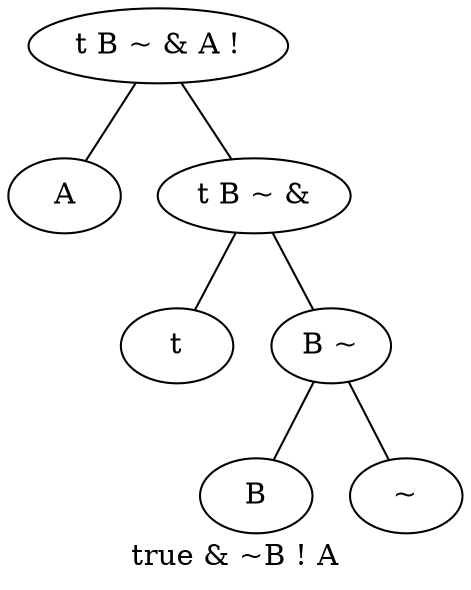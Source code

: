 graph ""
	{
	label="true & ~B ! A"
	n001 -- n002 ;
	n001 -- n003 ;
	n003 -- n004 ;
	n003 -- n005 ;
	n005 -- n006 ;
	n005 -- n007 ;
	n001 [label="t B ~ & A !"] ;
	n002 [label="A"] ;
	n003 [label="t B ~ &"] ;
	n004 [label="t"] ;
	n005 [label="B ~"] ;
	n006 [label="B"] ;
	n007 [label="~"] ;
	}